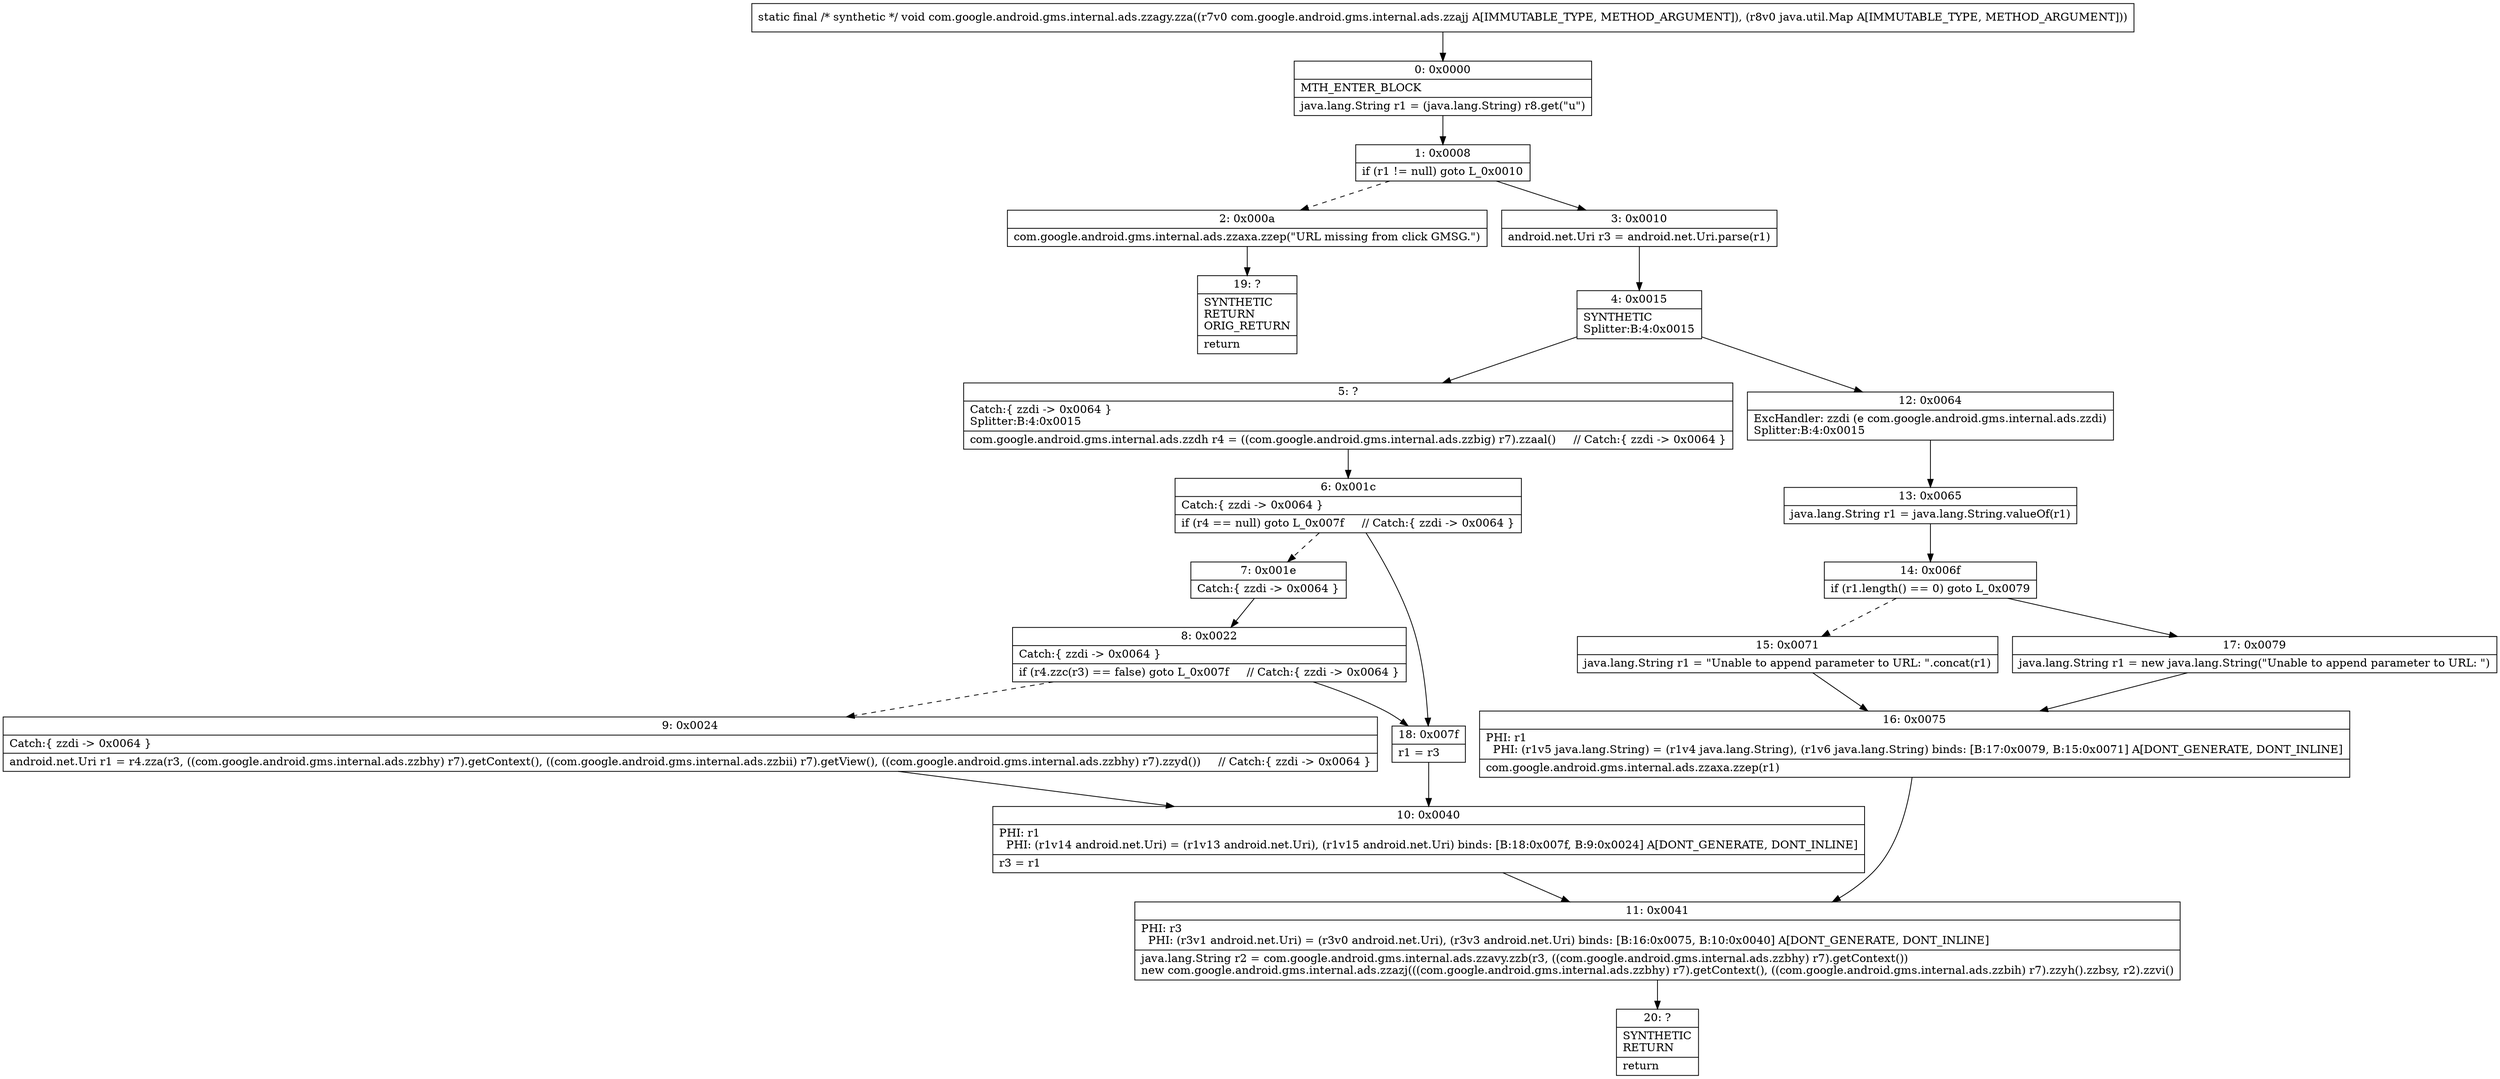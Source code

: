 digraph "CFG forcom.google.android.gms.internal.ads.zzagy.zza(Lcom\/google\/android\/gms\/internal\/ads\/zzajj;Ljava\/util\/Map;)V" {
Node_0 [shape=record,label="{0\:\ 0x0000|MTH_ENTER_BLOCK\l|java.lang.String r1 = (java.lang.String) r8.get(\"u\")\l}"];
Node_1 [shape=record,label="{1\:\ 0x0008|if (r1 != null) goto L_0x0010\l}"];
Node_2 [shape=record,label="{2\:\ 0x000a|com.google.android.gms.internal.ads.zzaxa.zzep(\"URL missing from click GMSG.\")\l}"];
Node_3 [shape=record,label="{3\:\ 0x0010|android.net.Uri r3 = android.net.Uri.parse(r1)\l}"];
Node_4 [shape=record,label="{4\:\ 0x0015|SYNTHETIC\lSplitter:B:4:0x0015\l}"];
Node_5 [shape=record,label="{5\:\ ?|Catch:\{ zzdi \-\> 0x0064 \}\lSplitter:B:4:0x0015\l|com.google.android.gms.internal.ads.zzdh r4 = ((com.google.android.gms.internal.ads.zzbig) r7).zzaal()     \/\/ Catch:\{ zzdi \-\> 0x0064 \}\l}"];
Node_6 [shape=record,label="{6\:\ 0x001c|Catch:\{ zzdi \-\> 0x0064 \}\l|if (r4 == null) goto L_0x007f     \/\/ Catch:\{ zzdi \-\> 0x0064 \}\l}"];
Node_7 [shape=record,label="{7\:\ 0x001e|Catch:\{ zzdi \-\> 0x0064 \}\l}"];
Node_8 [shape=record,label="{8\:\ 0x0022|Catch:\{ zzdi \-\> 0x0064 \}\l|if (r4.zzc(r3) == false) goto L_0x007f     \/\/ Catch:\{ zzdi \-\> 0x0064 \}\l}"];
Node_9 [shape=record,label="{9\:\ 0x0024|Catch:\{ zzdi \-\> 0x0064 \}\l|android.net.Uri r1 = r4.zza(r3, ((com.google.android.gms.internal.ads.zzbhy) r7).getContext(), ((com.google.android.gms.internal.ads.zzbii) r7).getView(), ((com.google.android.gms.internal.ads.zzbhy) r7).zzyd())     \/\/ Catch:\{ zzdi \-\> 0x0064 \}\l}"];
Node_10 [shape=record,label="{10\:\ 0x0040|PHI: r1 \l  PHI: (r1v14 android.net.Uri) = (r1v13 android.net.Uri), (r1v15 android.net.Uri) binds: [B:18:0x007f, B:9:0x0024] A[DONT_GENERATE, DONT_INLINE]\l|r3 = r1\l}"];
Node_11 [shape=record,label="{11\:\ 0x0041|PHI: r3 \l  PHI: (r3v1 android.net.Uri) = (r3v0 android.net.Uri), (r3v3 android.net.Uri) binds: [B:16:0x0075, B:10:0x0040] A[DONT_GENERATE, DONT_INLINE]\l|java.lang.String r2 = com.google.android.gms.internal.ads.zzavy.zzb(r3, ((com.google.android.gms.internal.ads.zzbhy) r7).getContext())\lnew com.google.android.gms.internal.ads.zzazj(((com.google.android.gms.internal.ads.zzbhy) r7).getContext(), ((com.google.android.gms.internal.ads.zzbih) r7).zzyh().zzbsy, r2).zzvi()\l}"];
Node_12 [shape=record,label="{12\:\ 0x0064|ExcHandler: zzdi (e com.google.android.gms.internal.ads.zzdi)\lSplitter:B:4:0x0015\l}"];
Node_13 [shape=record,label="{13\:\ 0x0065|java.lang.String r1 = java.lang.String.valueOf(r1)\l}"];
Node_14 [shape=record,label="{14\:\ 0x006f|if (r1.length() == 0) goto L_0x0079\l}"];
Node_15 [shape=record,label="{15\:\ 0x0071|java.lang.String r1 = \"Unable to append parameter to URL: \".concat(r1)\l}"];
Node_16 [shape=record,label="{16\:\ 0x0075|PHI: r1 \l  PHI: (r1v5 java.lang.String) = (r1v4 java.lang.String), (r1v6 java.lang.String) binds: [B:17:0x0079, B:15:0x0071] A[DONT_GENERATE, DONT_INLINE]\l|com.google.android.gms.internal.ads.zzaxa.zzep(r1)\l}"];
Node_17 [shape=record,label="{17\:\ 0x0079|java.lang.String r1 = new java.lang.String(\"Unable to append parameter to URL: \")\l}"];
Node_18 [shape=record,label="{18\:\ 0x007f|r1 = r3\l}"];
Node_19 [shape=record,label="{19\:\ ?|SYNTHETIC\lRETURN\lORIG_RETURN\l|return\l}"];
Node_20 [shape=record,label="{20\:\ ?|SYNTHETIC\lRETURN\l|return\l}"];
MethodNode[shape=record,label="{static final \/* synthetic *\/ void com.google.android.gms.internal.ads.zzagy.zza((r7v0 com.google.android.gms.internal.ads.zzajj A[IMMUTABLE_TYPE, METHOD_ARGUMENT]), (r8v0 java.util.Map A[IMMUTABLE_TYPE, METHOD_ARGUMENT])) }"];
MethodNode -> Node_0;
Node_0 -> Node_1;
Node_1 -> Node_2[style=dashed];
Node_1 -> Node_3;
Node_2 -> Node_19;
Node_3 -> Node_4;
Node_4 -> Node_5;
Node_4 -> Node_12;
Node_5 -> Node_6;
Node_6 -> Node_7[style=dashed];
Node_6 -> Node_18;
Node_7 -> Node_8;
Node_8 -> Node_9[style=dashed];
Node_8 -> Node_18;
Node_9 -> Node_10;
Node_10 -> Node_11;
Node_11 -> Node_20;
Node_12 -> Node_13;
Node_13 -> Node_14;
Node_14 -> Node_15[style=dashed];
Node_14 -> Node_17;
Node_15 -> Node_16;
Node_16 -> Node_11;
Node_17 -> Node_16;
Node_18 -> Node_10;
}

